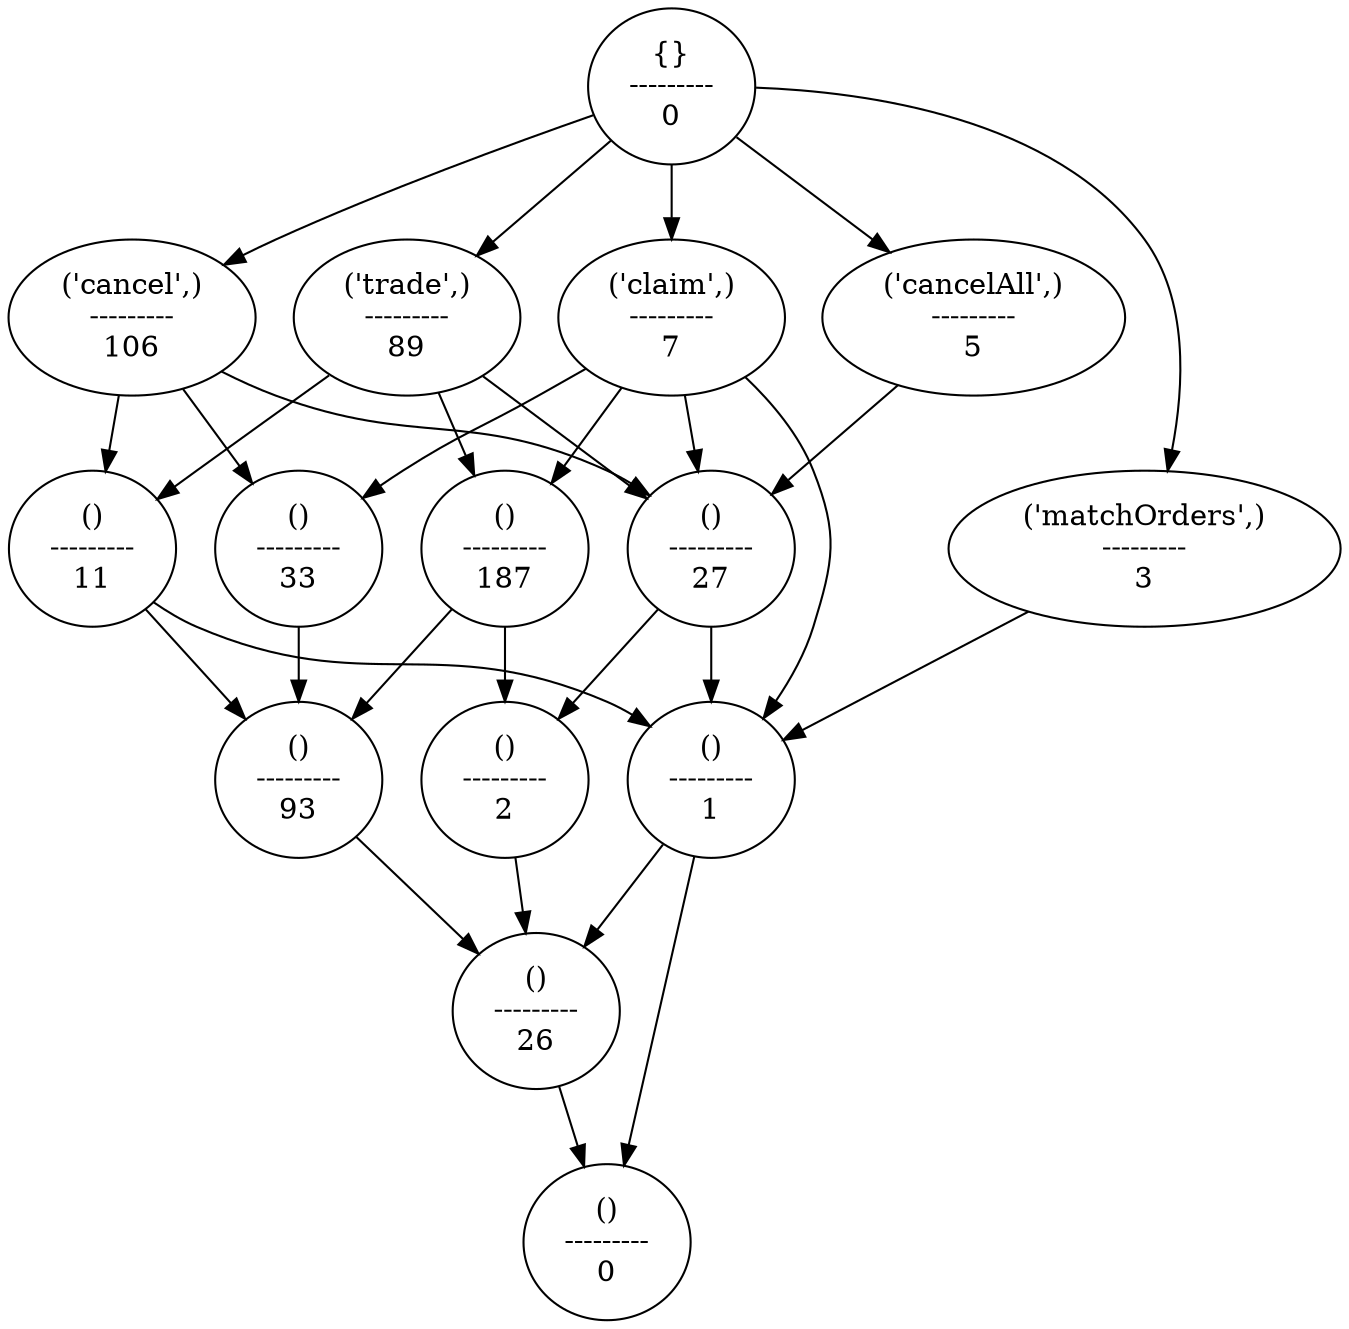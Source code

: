 strict digraph  {
"{}\n---------\n0";
"('trade',)\n---------\n89";
"()\n---------\n187";
"()\n---------\n93";
"()\n---------\n26";
"()\n---------\n0";
"()\n---------\n2";
"()\n---------\n11";
"()\n---------\n1";
"()\n---------\n27";
"('claim',)\n---------\n7";
"()\n---------\n33";
"()\n---------\n27";
"()\n---------\n1";
"('cancel',)\n---------\n106";
"()\n---------\n27";
"('cancelAll',)\n---------\n5";
"('matchOrders',)\n---------\n3";
"{}\n---------\n0" -> "('trade',)\n---------\n89";
"{}\n---------\n0" -> "('claim',)\n---------\n7";
"{}\n---------\n0" -> "('cancel',)\n---------\n106";
"{}\n---------\n0" -> "('cancelAll',)\n---------\n5";
"{}\n---------\n0" -> "('matchOrders',)\n---------\n3";
"('trade',)\n---------\n89" -> "()\n---------\n187";
"('trade',)\n---------\n89" -> "()\n---------\n11";
"('trade',)\n---------\n89" -> "()\n---------\n27";
"()\n---------\n187" -> "()\n---------\n93";
"()\n---------\n187" -> "()\n---------\n2";
"()\n---------\n93" -> "()\n---------\n26";
"()\n---------\n26" -> "()\n---------\n0";
"()\n---------\n2" -> "()\n---------\n26";
"()\n---------\n11" -> "()\n---------\n93";
"()\n---------\n11" -> "()\n---------\n1";
"()\n---------\n1" -> "()\n---------\n26";
"()\n---------\n27" -> "()\n---------\n2";
"()\n---------\n27" -> "()\n---------\n1";
"('claim',)\n---------\n7" -> "()\n---------\n187";
"('claim',)\n---------\n7" -> "()\n---------\n33";
"('claim',)\n---------\n7" -> "()\n---------\n27";
"('claim',)\n---------\n7" -> "()\n---------\n1";
"()\n---------\n33" -> "()\n---------\n93";
"()\n---------\n27" -> "()\n---------\n2";
"()\n---------\n1" -> "()\n---------\n0";
"('cancel',)\n---------\n106" -> "()\n---------\n11";
"('cancel',)\n---------\n106" -> "()\n---------\n33";
"('cancel',)\n---------\n106" -> "()\n---------\n27";
"()\n---------\n27" -> "()\n---------\n1";
"('cancelAll',)\n---------\n5" -> "()\n---------\n27";
"('cancelAll',)\n---------\n5" -> "()\n---------\n27";
"('cancelAll',)\n---------\n5" -> "()\n---------\n27";
"('matchOrders',)\n---------\n3" -> "()\n---------\n1";
}
